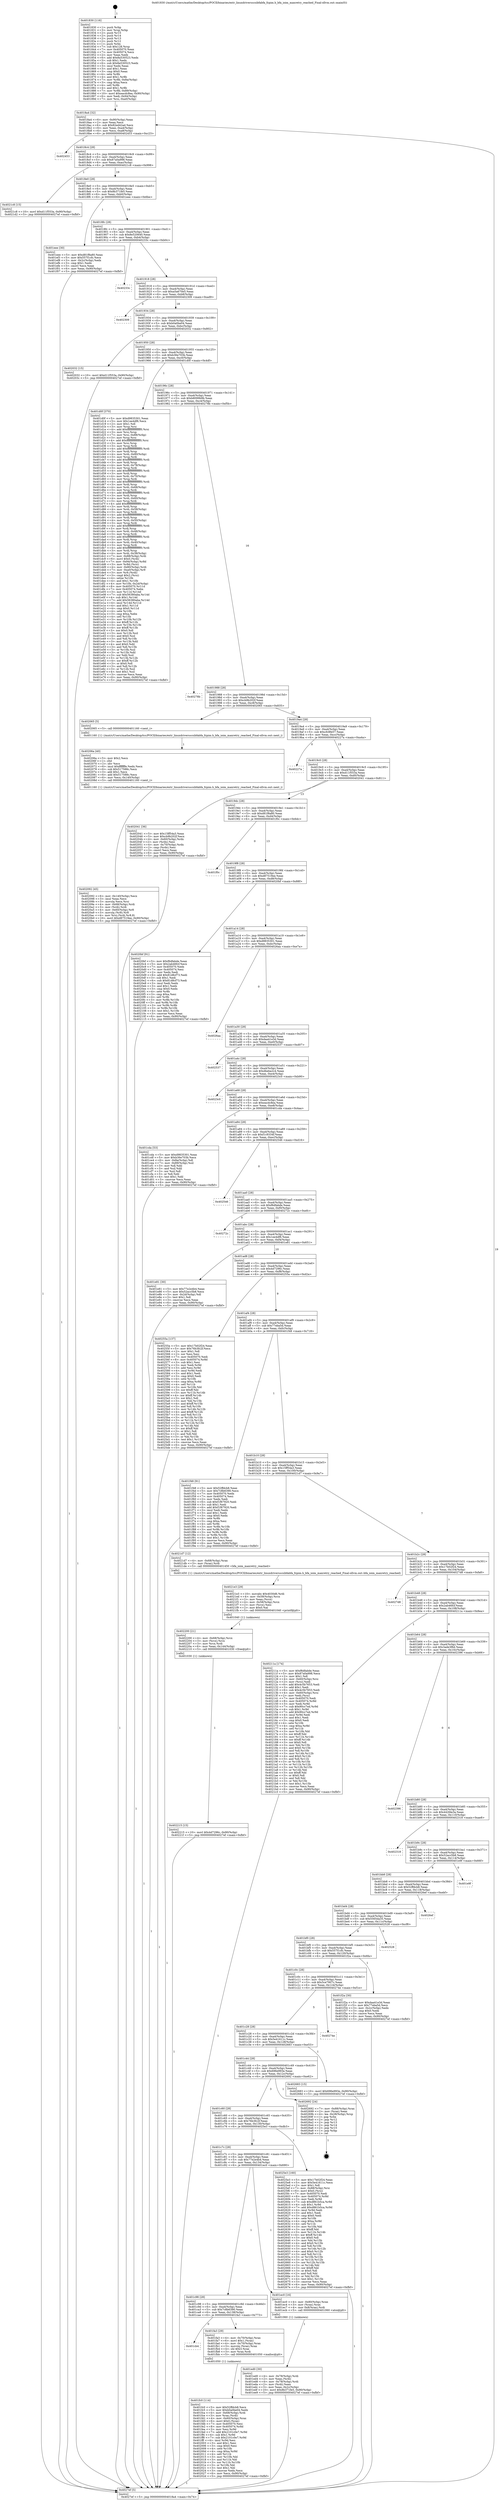 digraph "0x401830" {
  label = "0x401830 (/mnt/c/Users/mathe/Desktop/tcc/POCII/binaries/extr_linuxdriversscsibfabfa_fcpim.h_bfa_ioim_maxretry_reached_Final-ollvm.out::main(0))"
  labelloc = "t"
  node[shape=record]

  Entry [label="",width=0.3,height=0.3,shape=circle,fillcolor=black,style=filled]
  "0x4018a4" [label="{
     0x4018a4 [32]\l
     | [instrs]\l
     &nbsp;&nbsp;0x4018a4 \<+6\>: mov -0x90(%rbp),%eax\l
     &nbsp;&nbsp;0x4018aa \<+2\>: mov %eax,%ecx\l
     &nbsp;&nbsp;0x4018ac \<+6\>: sub $0x82ed42ad,%ecx\l
     &nbsp;&nbsp;0x4018b2 \<+6\>: mov %eax,-0xa4(%rbp)\l
     &nbsp;&nbsp;0x4018b8 \<+6\>: mov %ecx,-0xa8(%rbp)\l
     &nbsp;&nbsp;0x4018be \<+6\>: je 0000000000402453 \<main+0xc23\>\l
  }"]
  "0x402453" [label="{
     0x402453\l
  }", style=dashed]
  "0x4018c4" [label="{
     0x4018c4 [28]\l
     | [instrs]\l
     &nbsp;&nbsp;0x4018c4 \<+5\>: jmp 00000000004018c9 \<main+0x99\>\l
     &nbsp;&nbsp;0x4018c9 \<+6\>: mov -0xa4(%rbp),%eax\l
     &nbsp;&nbsp;0x4018cf \<+5\>: sub $0x87a0a998,%eax\l
     &nbsp;&nbsp;0x4018d4 \<+6\>: mov %eax,-0xac(%rbp)\l
     &nbsp;&nbsp;0x4018da \<+6\>: je 00000000004021c8 \<main+0x998\>\l
  }"]
  Exit [label="",width=0.3,height=0.3,shape=circle,fillcolor=black,style=filled,peripheries=2]
  "0x4021c8" [label="{
     0x4021c8 [15]\l
     | [instrs]\l
     &nbsp;&nbsp;0x4021c8 \<+10\>: movl $0xd11f553a,-0x90(%rbp)\l
     &nbsp;&nbsp;0x4021d2 \<+5\>: jmp 00000000004027ef \<main+0xfbf\>\l
  }"]
  "0x4018e0" [label="{
     0x4018e0 [28]\l
     | [instrs]\l
     &nbsp;&nbsp;0x4018e0 \<+5\>: jmp 00000000004018e5 \<main+0xb5\>\l
     &nbsp;&nbsp;0x4018e5 \<+6\>: mov -0xa4(%rbp),%eax\l
     &nbsp;&nbsp;0x4018eb \<+5\>: sub $0x8b371fe5,%eax\l
     &nbsp;&nbsp;0x4018f0 \<+6\>: mov %eax,-0xb0(%rbp)\l
     &nbsp;&nbsp;0x4018f6 \<+6\>: je 0000000000401eee \<main+0x6be\>\l
  }"]
  "0x402215" [label="{
     0x402215 [15]\l
     | [instrs]\l
     &nbsp;&nbsp;0x402215 \<+10\>: movl $0x4d7296c,-0x90(%rbp)\l
     &nbsp;&nbsp;0x40221f \<+5\>: jmp 00000000004027ef \<main+0xfbf\>\l
  }"]
  "0x401eee" [label="{
     0x401eee [30]\l
     | [instrs]\l
     &nbsp;&nbsp;0x401eee \<+5\>: mov $0xd81f8a80,%eax\l
     &nbsp;&nbsp;0x401ef3 \<+5\>: mov $0x557f1cfc,%ecx\l
     &nbsp;&nbsp;0x401ef8 \<+3\>: mov -0x2c(%rbp),%edx\l
     &nbsp;&nbsp;0x401efb \<+3\>: cmp $0x1,%edx\l
     &nbsp;&nbsp;0x401efe \<+3\>: cmovl %ecx,%eax\l
     &nbsp;&nbsp;0x401f01 \<+6\>: mov %eax,-0x90(%rbp)\l
     &nbsp;&nbsp;0x401f07 \<+5\>: jmp 00000000004027ef \<main+0xfbf\>\l
  }"]
  "0x4018fc" [label="{
     0x4018fc [28]\l
     | [instrs]\l
     &nbsp;&nbsp;0x4018fc \<+5\>: jmp 0000000000401901 \<main+0xd1\>\l
     &nbsp;&nbsp;0x401901 \<+6\>: mov -0xa4(%rbp),%eax\l
     &nbsp;&nbsp;0x401907 \<+5\>: sub $0x8e520640,%eax\l
     &nbsp;&nbsp;0x40190c \<+6\>: mov %eax,-0xb4(%rbp)\l
     &nbsp;&nbsp;0x401912 \<+6\>: je 000000000040233c \<main+0xb0c\>\l
  }"]
  "0x402200" [label="{
     0x402200 [21]\l
     | [instrs]\l
     &nbsp;&nbsp;0x402200 \<+4\>: mov -0x68(%rbp),%rcx\l
     &nbsp;&nbsp;0x402204 \<+3\>: mov (%rcx),%rcx\l
     &nbsp;&nbsp;0x402207 \<+3\>: mov %rcx,%rdi\l
     &nbsp;&nbsp;0x40220a \<+6\>: mov %eax,-0x144(%rbp)\l
     &nbsp;&nbsp;0x402210 \<+5\>: call 0000000000401030 \<free@plt\>\l
     | [calls]\l
     &nbsp;&nbsp;0x401030 \{1\} (unknown)\l
  }"]
  "0x40233c" [label="{
     0x40233c\l
  }", style=dashed]
  "0x401918" [label="{
     0x401918 [28]\l
     | [instrs]\l
     &nbsp;&nbsp;0x401918 \<+5\>: jmp 000000000040191d \<main+0xed\>\l
     &nbsp;&nbsp;0x40191d \<+6\>: mov -0xa4(%rbp),%eax\l
     &nbsp;&nbsp;0x401923 \<+5\>: sub $0xa5a670e5,%eax\l
     &nbsp;&nbsp;0x401928 \<+6\>: mov %eax,-0xb8(%rbp)\l
     &nbsp;&nbsp;0x40192e \<+6\>: je 0000000000402309 \<main+0xad9\>\l
  }"]
  "0x4021e3" [label="{
     0x4021e3 [29]\l
     | [instrs]\l
     &nbsp;&nbsp;0x4021e3 \<+10\>: movabs $0x4030d6,%rdi\l
     &nbsp;&nbsp;0x4021ed \<+4\>: mov -0x58(%rbp),%rcx\l
     &nbsp;&nbsp;0x4021f1 \<+2\>: mov %eax,(%rcx)\l
     &nbsp;&nbsp;0x4021f3 \<+4\>: mov -0x58(%rbp),%rcx\l
     &nbsp;&nbsp;0x4021f7 \<+2\>: mov (%rcx),%esi\l
     &nbsp;&nbsp;0x4021f9 \<+2\>: mov $0x0,%al\l
     &nbsp;&nbsp;0x4021fb \<+5\>: call 0000000000401040 \<printf@plt\>\l
     | [calls]\l
     &nbsp;&nbsp;0x401040 \{1\} (unknown)\l
  }"]
  "0x402309" [label="{
     0x402309\l
  }", style=dashed]
  "0x401934" [label="{
     0x401934 [28]\l
     | [instrs]\l
     &nbsp;&nbsp;0x401934 \<+5\>: jmp 0000000000401939 \<main+0x109\>\l
     &nbsp;&nbsp;0x401939 \<+6\>: mov -0xa4(%rbp),%eax\l
     &nbsp;&nbsp;0x40193f \<+5\>: sub $0xb0a0be04,%eax\l
     &nbsp;&nbsp;0x401944 \<+6\>: mov %eax,-0xbc(%rbp)\l
     &nbsp;&nbsp;0x40194a \<+6\>: je 0000000000402032 \<main+0x802\>\l
  }"]
  "0x402092" [label="{
     0x402092 [45]\l
     | [instrs]\l
     &nbsp;&nbsp;0x402092 \<+6\>: mov -0x140(%rbp),%ecx\l
     &nbsp;&nbsp;0x402098 \<+3\>: imul %eax,%ecx\l
     &nbsp;&nbsp;0x40209b \<+3\>: movslq %ecx,%rsi\l
     &nbsp;&nbsp;0x40209e \<+4\>: mov -0x68(%rbp),%rdi\l
     &nbsp;&nbsp;0x4020a2 \<+3\>: mov (%rdi),%rdi\l
     &nbsp;&nbsp;0x4020a5 \<+4\>: mov -0x60(%rbp),%r8\l
     &nbsp;&nbsp;0x4020a9 \<+3\>: movslq (%r8),%r8\l
     &nbsp;&nbsp;0x4020ac \<+4\>: mov %rsi,(%rdi,%r8,8)\l
     &nbsp;&nbsp;0x4020b0 \<+10\>: movl $0xd87519ee,-0x90(%rbp)\l
     &nbsp;&nbsp;0x4020ba \<+5\>: jmp 00000000004027ef \<main+0xfbf\>\l
  }"]
  "0x402032" [label="{
     0x402032 [15]\l
     | [instrs]\l
     &nbsp;&nbsp;0x402032 \<+10\>: movl $0xd11f553a,-0x90(%rbp)\l
     &nbsp;&nbsp;0x40203c \<+5\>: jmp 00000000004027ef \<main+0xfbf\>\l
  }"]
  "0x401950" [label="{
     0x401950 [28]\l
     | [instrs]\l
     &nbsp;&nbsp;0x401950 \<+5\>: jmp 0000000000401955 \<main+0x125\>\l
     &nbsp;&nbsp;0x401955 \<+6\>: mov -0xa4(%rbp),%eax\l
     &nbsp;&nbsp;0x40195b \<+5\>: sub $0xb36e703b,%eax\l
     &nbsp;&nbsp;0x401960 \<+6\>: mov %eax,-0xc0(%rbp)\l
     &nbsp;&nbsp;0x401966 \<+6\>: je 0000000000401d0f \<main+0x4df\>\l
  }"]
  "0x40206a" [label="{
     0x40206a [40]\l
     | [instrs]\l
     &nbsp;&nbsp;0x40206a \<+5\>: mov $0x2,%ecx\l
     &nbsp;&nbsp;0x40206f \<+1\>: cltd\l
     &nbsp;&nbsp;0x402070 \<+2\>: idiv %ecx\l
     &nbsp;&nbsp;0x402072 \<+6\>: imul $0xfffffffe,%edx,%ecx\l
     &nbsp;&nbsp;0x402078 \<+6\>: sub $0x517588c,%ecx\l
     &nbsp;&nbsp;0x40207e \<+3\>: add $0x1,%ecx\l
     &nbsp;&nbsp;0x402081 \<+6\>: add $0x517588c,%ecx\l
     &nbsp;&nbsp;0x402087 \<+6\>: mov %ecx,-0x140(%rbp)\l
     &nbsp;&nbsp;0x40208d \<+5\>: call 0000000000401160 \<next_i\>\l
     | [calls]\l
     &nbsp;&nbsp;0x401160 \{1\} (/mnt/c/Users/mathe/Desktop/tcc/POCII/binaries/extr_linuxdriversscsibfabfa_fcpim.h_bfa_ioim_maxretry_reached_Final-ollvm.out::next_i)\l
  }"]
  "0x401d0f" [label="{
     0x401d0f [370]\l
     | [instrs]\l
     &nbsp;&nbsp;0x401d0f \<+5\>: mov $0xd9835301,%eax\l
     &nbsp;&nbsp;0x401d14 \<+5\>: mov $0x1ee4df6,%ecx\l
     &nbsp;&nbsp;0x401d19 \<+2\>: mov $0x1,%dl\l
     &nbsp;&nbsp;0x401d1b \<+3\>: mov %rsp,%rsi\l
     &nbsp;&nbsp;0x401d1e \<+4\>: add $0xfffffffffffffff0,%rsi\l
     &nbsp;&nbsp;0x401d22 \<+3\>: mov %rsi,%rsp\l
     &nbsp;&nbsp;0x401d25 \<+7\>: mov %rsi,-0x88(%rbp)\l
     &nbsp;&nbsp;0x401d2c \<+3\>: mov %rsp,%rsi\l
     &nbsp;&nbsp;0x401d2f \<+4\>: add $0xfffffffffffffff0,%rsi\l
     &nbsp;&nbsp;0x401d33 \<+3\>: mov %rsi,%rsp\l
     &nbsp;&nbsp;0x401d36 \<+3\>: mov %rsp,%rdi\l
     &nbsp;&nbsp;0x401d39 \<+4\>: add $0xfffffffffffffff0,%rdi\l
     &nbsp;&nbsp;0x401d3d \<+3\>: mov %rdi,%rsp\l
     &nbsp;&nbsp;0x401d40 \<+4\>: mov %rdi,-0x80(%rbp)\l
     &nbsp;&nbsp;0x401d44 \<+3\>: mov %rsp,%rdi\l
     &nbsp;&nbsp;0x401d47 \<+4\>: add $0xfffffffffffffff0,%rdi\l
     &nbsp;&nbsp;0x401d4b \<+3\>: mov %rdi,%rsp\l
     &nbsp;&nbsp;0x401d4e \<+4\>: mov %rdi,-0x78(%rbp)\l
     &nbsp;&nbsp;0x401d52 \<+3\>: mov %rsp,%rdi\l
     &nbsp;&nbsp;0x401d55 \<+4\>: add $0xfffffffffffffff0,%rdi\l
     &nbsp;&nbsp;0x401d59 \<+3\>: mov %rdi,%rsp\l
     &nbsp;&nbsp;0x401d5c \<+4\>: mov %rdi,-0x70(%rbp)\l
     &nbsp;&nbsp;0x401d60 \<+3\>: mov %rsp,%rdi\l
     &nbsp;&nbsp;0x401d63 \<+4\>: add $0xfffffffffffffff0,%rdi\l
     &nbsp;&nbsp;0x401d67 \<+3\>: mov %rdi,%rsp\l
     &nbsp;&nbsp;0x401d6a \<+4\>: mov %rdi,-0x68(%rbp)\l
     &nbsp;&nbsp;0x401d6e \<+3\>: mov %rsp,%rdi\l
     &nbsp;&nbsp;0x401d71 \<+4\>: add $0xfffffffffffffff0,%rdi\l
     &nbsp;&nbsp;0x401d75 \<+3\>: mov %rdi,%rsp\l
     &nbsp;&nbsp;0x401d78 \<+4\>: mov %rdi,-0x60(%rbp)\l
     &nbsp;&nbsp;0x401d7c \<+3\>: mov %rsp,%rdi\l
     &nbsp;&nbsp;0x401d7f \<+4\>: add $0xfffffffffffffff0,%rdi\l
     &nbsp;&nbsp;0x401d83 \<+3\>: mov %rdi,%rsp\l
     &nbsp;&nbsp;0x401d86 \<+4\>: mov %rdi,-0x58(%rbp)\l
     &nbsp;&nbsp;0x401d8a \<+3\>: mov %rsp,%rdi\l
     &nbsp;&nbsp;0x401d8d \<+4\>: add $0xfffffffffffffff0,%rdi\l
     &nbsp;&nbsp;0x401d91 \<+3\>: mov %rdi,%rsp\l
     &nbsp;&nbsp;0x401d94 \<+4\>: mov %rdi,-0x50(%rbp)\l
     &nbsp;&nbsp;0x401d98 \<+3\>: mov %rsp,%rdi\l
     &nbsp;&nbsp;0x401d9b \<+4\>: add $0xfffffffffffffff0,%rdi\l
     &nbsp;&nbsp;0x401d9f \<+3\>: mov %rdi,%rsp\l
     &nbsp;&nbsp;0x401da2 \<+4\>: mov %rdi,-0x48(%rbp)\l
     &nbsp;&nbsp;0x401da6 \<+3\>: mov %rsp,%rdi\l
     &nbsp;&nbsp;0x401da9 \<+4\>: add $0xfffffffffffffff0,%rdi\l
     &nbsp;&nbsp;0x401dad \<+3\>: mov %rdi,%rsp\l
     &nbsp;&nbsp;0x401db0 \<+4\>: mov %rdi,-0x40(%rbp)\l
     &nbsp;&nbsp;0x401db4 \<+3\>: mov %rsp,%rdi\l
     &nbsp;&nbsp;0x401db7 \<+4\>: add $0xfffffffffffffff0,%rdi\l
     &nbsp;&nbsp;0x401dbb \<+3\>: mov %rdi,%rsp\l
     &nbsp;&nbsp;0x401dbe \<+4\>: mov %rdi,-0x38(%rbp)\l
     &nbsp;&nbsp;0x401dc2 \<+7\>: mov -0x88(%rbp),%rdi\l
     &nbsp;&nbsp;0x401dc9 \<+6\>: movl $0x0,(%rdi)\l
     &nbsp;&nbsp;0x401dcf \<+7\>: mov -0x94(%rbp),%r8d\l
     &nbsp;&nbsp;0x401dd6 \<+3\>: mov %r8d,(%rsi)\l
     &nbsp;&nbsp;0x401dd9 \<+4\>: mov -0x80(%rbp),%rdi\l
     &nbsp;&nbsp;0x401ddd \<+7\>: mov -0xa0(%rbp),%r9\l
     &nbsp;&nbsp;0x401de4 \<+3\>: mov %r9,(%rdi)\l
     &nbsp;&nbsp;0x401de7 \<+3\>: cmpl $0x2,(%rsi)\l
     &nbsp;&nbsp;0x401dea \<+4\>: setne %r10b\l
     &nbsp;&nbsp;0x401dee \<+4\>: and $0x1,%r10b\l
     &nbsp;&nbsp;0x401df2 \<+4\>: mov %r10b,-0x2d(%rbp)\l
     &nbsp;&nbsp;0x401df6 \<+8\>: mov 0x405070,%r11d\l
     &nbsp;&nbsp;0x401dfe \<+7\>: mov 0x405074,%ebx\l
     &nbsp;&nbsp;0x401e05 \<+3\>: mov %r11d,%r14d\l
     &nbsp;&nbsp;0x401e08 \<+7\>: sub $0x56380aba,%r14d\l
     &nbsp;&nbsp;0x401e0f \<+4\>: sub $0x1,%r14d\l
     &nbsp;&nbsp;0x401e13 \<+7\>: add $0x56380aba,%r14d\l
     &nbsp;&nbsp;0x401e1a \<+4\>: imul %r14d,%r11d\l
     &nbsp;&nbsp;0x401e1e \<+4\>: and $0x1,%r11d\l
     &nbsp;&nbsp;0x401e22 \<+4\>: cmp $0x0,%r11d\l
     &nbsp;&nbsp;0x401e26 \<+4\>: sete %r10b\l
     &nbsp;&nbsp;0x401e2a \<+3\>: cmp $0xa,%ebx\l
     &nbsp;&nbsp;0x401e2d \<+4\>: setl %r15b\l
     &nbsp;&nbsp;0x401e31 \<+3\>: mov %r10b,%r12b\l
     &nbsp;&nbsp;0x401e34 \<+4\>: xor $0xff,%r12b\l
     &nbsp;&nbsp;0x401e38 \<+3\>: mov %r15b,%r13b\l
     &nbsp;&nbsp;0x401e3b \<+4\>: xor $0xff,%r13b\l
     &nbsp;&nbsp;0x401e3f \<+3\>: xor $0x0,%dl\l
     &nbsp;&nbsp;0x401e42 \<+3\>: mov %r12b,%sil\l
     &nbsp;&nbsp;0x401e45 \<+4\>: and $0x0,%sil\l
     &nbsp;&nbsp;0x401e49 \<+3\>: and %dl,%r10b\l
     &nbsp;&nbsp;0x401e4c \<+3\>: mov %r13b,%dil\l
     &nbsp;&nbsp;0x401e4f \<+4\>: and $0x0,%dil\l
     &nbsp;&nbsp;0x401e53 \<+3\>: and %dl,%r15b\l
     &nbsp;&nbsp;0x401e56 \<+3\>: or %r10b,%sil\l
     &nbsp;&nbsp;0x401e59 \<+3\>: or %r15b,%dil\l
     &nbsp;&nbsp;0x401e5c \<+3\>: xor %dil,%sil\l
     &nbsp;&nbsp;0x401e5f \<+3\>: or %r13b,%r12b\l
     &nbsp;&nbsp;0x401e62 \<+4\>: xor $0xff,%r12b\l
     &nbsp;&nbsp;0x401e66 \<+3\>: or $0x0,%dl\l
     &nbsp;&nbsp;0x401e69 \<+3\>: and %dl,%r12b\l
     &nbsp;&nbsp;0x401e6c \<+3\>: or %r12b,%sil\l
     &nbsp;&nbsp;0x401e6f \<+4\>: test $0x1,%sil\l
     &nbsp;&nbsp;0x401e73 \<+3\>: cmovne %ecx,%eax\l
     &nbsp;&nbsp;0x401e76 \<+6\>: mov %eax,-0x90(%rbp)\l
     &nbsp;&nbsp;0x401e7c \<+5\>: jmp 00000000004027ef \<main+0xfbf\>\l
  }"]
  "0x40196c" [label="{
     0x40196c [28]\l
     | [instrs]\l
     &nbsp;&nbsp;0x40196c \<+5\>: jmp 0000000000401971 \<main+0x141\>\l
     &nbsp;&nbsp;0x401971 \<+6\>: mov -0xa4(%rbp),%eax\l
     &nbsp;&nbsp;0x401977 \<+5\>: sub $0xb8099b9b,%eax\l
     &nbsp;&nbsp;0x40197c \<+6\>: mov %eax,-0xc4(%rbp)\l
     &nbsp;&nbsp;0x401982 \<+6\>: je 000000000040278b \<main+0xf5b\>\l
  }"]
  "0x401fc0" [label="{
     0x401fc0 [114]\l
     | [instrs]\l
     &nbsp;&nbsp;0x401fc0 \<+5\>: mov $0x52ffdcb8,%ecx\l
     &nbsp;&nbsp;0x401fc5 \<+5\>: mov $0xb0a0be04,%edx\l
     &nbsp;&nbsp;0x401fca \<+4\>: mov -0x68(%rbp),%rdi\l
     &nbsp;&nbsp;0x401fce \<+3\>: mov %rax,(%rdi)\l
     &nbsp;&nbsp;0x401fd1 \<+4\>: mov -0x60(%rbp),%rax\l
     &nbsp;&nbsp;0x401fd5 \<+6\>: movl $0x0,(%rax)\l
     &nbsp;&nbsp;0x401fdb \<+7\>: mov 0x405070,%esi\l
     &nbsp;&nbsp;0x401fe2 \<+8\>: mov 0x405074,%r8d\l
     &nbsp;&nbsp;0x401fea \<+3\>: mov %esi,%r9d\l
     &nbsp;&nbsp;0x401fed \<+7\>: add $0x2101c0e7,%r9d\l
     &nbsp;&nbsp;0x401ff4 \<+4\>: sub $0x1,%r9d\l
     &nbsp;&nbsp;0x401ff8 \<+7\>: sub $0x2101c0e7,%r9d\l
     &nbsp;&nbsp;0x401fff \<+4\>: imul %r9d,%esi\l
     &nbsp;&nbsp;0x402003 \<+3\>: and $0x1,%esi\l
     &nbsp;&nbsp;0x402006 \<+3\>: cmp $0x0,%esi\l
     &nbsp;&nbsp;0x402009 \<+4\>: sete %r10b\l
     &nbsp;&nbsp;0x40200d \<+4\>: cmp $0xa,%r8d\l
     &nbsp;&nbsp;0x402011 \<+4\>: setl %r11b\l
     &nbsp;&nbsp;0x402015 \<+3\>: mov %r10b,%bl\l
     &nbsp;&nbsp;0x402018 \<+3\>: and %r11b,%bl\l
     &nbsp;&nbsp;0x40201b \<+3\>: xor %r11b,%r10b\l
     &nbsp;&nbsp;0x40201e \<+3\>: or %r10b,%bl\l
     &nbsp;&nbsp;0x402021 \<+3\>: test $0x1,%bl\l
     &nbsp;&nbsp;0x402024 \<+3\>: cmovne %edx,%ecx\l
     &nbsp;&nbsp;0x402027 \<+6\>: mov %ecx,-0x90(%rbp)\l
     &nbsp;&nbsp;0x40202d \<+5\>: jmp 00000000004027ef \<main+0xfbf\>\l
  }"]
  "0x40278b" [label="{
     0x40278b\l
  }", style=dashed]
  "0x401988" [label="{
     0x401988 [28]\l
     | [instrs]\l
     &nbsp;&nbsp;0x401988 \<+5\>: jmp 000000000040198d \<main+0x15d\>\l
     &nbsp;&nbsp;0x40198d \<+6\>: mov -0xa4(%rbp),%eax\l
     &nbsp;&nbsp;0x401993 \<+5\>: sub $0xcb9b202f,%eax\l
     &nbsp;&nbsp;0x401998 \<+6\>: mov %eax,-0xc8(%rbp)\l
     &nbsp;&nbsp;0x40199e \<+6\>: je 0000000000402065 \<main+0x835\>\l
  }"]
  "0x401cb4" [label="{
     0x401cb4\l
  }", style=dashed]
  "0x402065" [label="{
     0x402065 [5]\l
     | [instrs]\l
     &nbsp;&nbsp;0x402065 \<+5\>: call 0000000000401160 \<next_i\>\l
     | [calls]\l
     &nbsp;&nbsp;0x401160 \{1\} (/mnt/c/Users/mathe/Desktop/tcc/POCII/binaries/extr_linuxdriversscsibfabfa_fcpim.h_bfa_ioim_maxretry_reached_Final-ollvm.out::next_i)\l
  }"]
  "0x4019a4" [label="{
     0x4019a4 [28]\l
     | [instrs]\l
     &nbsp;&nbsp;0x4019a4 \<+5\>: jmp 00000000004019a9 \<main+0x179\>\l
     &nbsp;&nbsp;0x4019a9 \<+6\>: mov -0xa4(%rbp),%eax\l
     &nbsp;&nbsp;0x4019af \<+5\>: sub $0xcfc8fe57,%eax\l
     &nbsp;&nbsp;0x4019b4 \<+6\>: mov %eax,-0xcc(%rbp)\l
     &nbsp;&nbsp;0x4019ba \<+6\>: je 000000000040227a \<main+0xa4a\>\l
  }"]
  "0x401fa3" [label="{
     0x401fa3 [29]\l
     | [instrs]\l
     &nbsp;&nbsp;0x401fa3 \<+4\>: mov -0x70(%rbp),%rax\l
     &nbsp;&nbsp;0x401fa7 \<+6\>: movl $0x1,(%rax)\l
     &nbsp;&nbsp;0x401fad \<+4\>: mov -0x70(%rbp),%rax\l
     &nbsp;&nbsp;0x401fb1 \<+3\>: movslq (%rax),%rax\l
     &nbsp;&nbsp;0x401fb4 \<+4\>: shl $0x3,%rax\l
     &nbsp;&nbsp;0x401fb8 \<+3\>: mov %rax,%rdi\l
     &nbsp;&nbsp;0x401fbb \<+5\>: call 0000000000401050 \<malloc@plt\>\l
     | [calls]\l
     &nbsp;&nbsp;0x401050 \{1\} (unknown)\l
  }"]
  "0x40227a" [label="{
     0x40227a\l
  }", style=dashed]
  "0x4019c0" [label="{
     0x4019c0 [28]\l
     | [instrs]\l
     &nbsp;&nbsp;0x4019c0 \<+5\>: jmp 00000000004019c5 \<main+0x195\>\l
     &nbsp;&nbsp;0x4019c5 \<+6\>: mov -0xa4(%rbp),%eax\l
     &nbsp;&nbsp;0x4019cb \<+5\>: sub $0xd11f553a,%eax\l
     &nbsp;&nbsp;0x4019d0 \<+6\>: mov %eax,-0xd0(%rbp)\l
     &nbsp;&nbsp;0x4019d6 \<+6\>: je 0000000000402041 \<main+0x811\>\l
  }"]
  "0x401ed0" [label="{
     0x401ed0 [30]\l
     | [instrs]\l
     &nbsp;&nbsp;0x401ed0 \<+4\>: mov -0x78(%rbp),%rdi\l
     &nbsp;&nbsp;0x401ed4 \<+2\>: mov %eax,(%rdi)\l
     &nbsp;&nbsp;0x401ed6 \<+4\>: mov -0x78(%rbp),%rdi\l
     &nbsp;&nbsp;0x401eda \<+2\>: mov (%rdi),%eax\l
     &nbsp;&nbsp;0x401edc \<+3\>: mov %eax,-0x2c(%rbp)\l
     &nbsp;&nbsp;0x401edf \<+10\>: movl $0x8b371fe5,-0x90(%rbp)\l
     &nbsp;&nbsp;0x401ee9 \<+5\>: jmp 00000000004027ef \<main+0xfbf\>\l
  }"]
  "0x402041" [label="{
     0x402041 [36]\l
     | [instrs]\l
     &nbsp;&nbsp;0x402041 \<+5\>: mov $0x15ff54a3,%eax\l
     &nbsp;&nbsp;0x402046 \<+5\>: mov $0xcb9b202f,%ecx\l
     &nbsp;&nbsp;0x40204b \<+4\>: mov -0x60(%rbp),%rdx\l
     &nbsp;&nbsp;0x40204f \<+2\>: mov (%rdx),%esi\l
     &nbsp;&nbsp;0x402051 \<+4\>: mov -0x70(%rbp),%rdx\l
     &nbsp;&nbsp;0x402055 \<+2\>: cmp (%rdx),%esi\l
     &nbsp;&nbsp;0x402057 \<+3\>: cmovl %ecx,%eax\l
     &nbsp;&nbsp;0x40205a \<+6\>: mov %eax,-0x90(%rbp)\l
     &nbsp;&nbsp;0x402060 \<+5\>: jmp 00000000004027ef \<main+0xfbf\>\l
  }"]
  "0x4019dc" [label="{
     0x4019dc [28]\l
     | [instrs]\l
     &nbsp;&nbsp;0x4019dc \<+5\>: jmp 00000000004019e1 \<main+0x1b1\>\l
     &nbsp;&nbsp;0x4019e1 \<+6\>: mov -0xa4(%rbp),%eax\l
     &nbsp;&nbsp;0x4019e7 \<+5\>: sub $0xd81f8a80,%eax\l
     &nbsp;&nbsp;0x4019ec \<+6\>: mov %eax,-0xd4(%rbp)\l
     &nbsp;&nbsp;0x4019f2 \<+6\>: je 0000000000401f0c \<main+0x6dc\>\l
  }"]
  "0x401c98" [label="{
     0x401c98 [28]\l
     | [instrs]\l
     &nbsp;&nbsp;0x401c98 \<+5\>: jmp 0000000000401c9d \<main+0x46d\>\l
     &nbsp;&nbsp;0x401c9d \<+6\>: mov -0xa4(%rbp),%eax\l
     &nbsp;&nbsp;0x401ca3 \<+5\>: sub $0x7c8b6390,%eax\l
     &nbsp;&nbsp;0x401ca8 \<+6\>: mov %eax,-0x138(%rbp)\l
     &nbsp;&nbsp;0x401cae \<+6\>: je 0000000000401fa3 \<main+0x773\>\l
  }"]
  "0x401f0c" [label="{
     0x401f0c\l
  }", style=dashed]
  "0x4019f8" [label="{
     0x4019f8 [28]\l
     | [instrs]\l
     &nbsp;&nbsp;0x4019f8 \<+5\>: jmp 00000000004019fd \<main+0x1cd\>\l
     &nbsp;&nbsp;0x4019fd \<+6\>: mov -0xa4(%rbp),%eax\l
     &nbsp;&nbsp;0x401a03 \<+5\>: sub $0xd87519ee,%eax\l
     &nbsp;&nbsp;0x401a08 \<+6\>: mov %eax,-0xd8(%rbp)\l
     &nbsp;&nbsp;0x401a0e \<+6\>: je 00000000004020bf \<main+0x88f\>\l
  }"]
  "0x401ec0" [label="{
     0x401ec0 [16]\l
     | [instrs]\l
     &nbsp;&nbsp;0x401ec0 \<+4\>: mov -0x80(%rbp),%rax\l
     &nbsp;&nbsp;0x401ec4 \<+3\>: mov (%rax),%rax\l
     &nbsp;&nbsp;0x401ec7 \<+4\>: mov 0x8(%rax),%rdi\l
     &nbsp;&nbsp;0x401ecb \<+5\>: call 0000000000401060 \<atoi@plt\>\l
     | [calls]\l
     &nbsp;&nbsp;0x401060 \{1\} (unknown)\l
  }"]
  "0x4020bf" [label="{
     0x4020bf [91]\l
     | [instrs]\l
     &nbsp;&nbsp;0x4020bf \<+5\>: mov $0xf6dfabde,%eax\l
     &nbsp;&nbsp;0x4020c4 \<+5\>: mov $0x2ab46fcf,%ecx\l
     &nbsp;&nbsp;0x4020c9 \<+7\>: mov 0x405070,%edx\l
     &nbsp;&nbsp;0x4020d0 \<+7\>: mov 0x405074,%esi\l
     &nbsp;&nbsp;0x4020d7 \<+2\>: mov %edx,%edi\l
     &nbsp;&nbsp;0x4020d9 \<+6\>: add $0x81d8cf73,%edi\l
     &nbsp;&nbsp;0x4020df \<+3\>: sub $0x1,%edi\l
     &nbsp;&nbsp;0x4020e2 \<+6\>: sub $0x81d8cf73,%edi\l
     &nbsp;&nbsp;0x4020e8 \<+3\>: imul %edi,%edx\l
     &nbsp;&nbsp;0x4020eb \<+3\>: and $0x1,%edx\l
     &nbsp;&nbsp;0x4020ee \<+3\>: cmp $0x0,%edx\l
     &nbsp;&nbsp;0x4020f1 \<+4\>: sete %r8b\l
     &nbsp;&nbsp;0x4020f5 \<+3\>: cmp $0xa,%esi\l
     &nbsp;&nbsp;0x4020f8 \<+4\>: setl %r9b\l
     &nbsp;&nbsp;0x4020fc \<+3\>: mov %r8b,%r10b\l
     &nbsp;&nbsp;0x4020ff \<+3\>: and %r9b,%r10b\l
     &nbsp;&nbsp;0x402102 \<+3\>: xor %r9b,%r8b\l
     &nbsp;&nbsp;0x402105 \<+3\>: or %r8b,%r10b\l
     &nbsp;&nbsp;0x402108 \<+4\>: test $0x1,%r10b\l
     &nbsp;&nbsp;0x40210c \<+3\>: cmovne %ecx,%eax\l
     &nbsp;&nbsp;0x40210f \<+6\>: mov %eax,-0x90(%rbp)\l
     &nbsp;&nbsp;0x402115 \<+5\>: jmp 00000000004027ef \<main+0xfbf\>\l
  }"]
  "0x401a14" [label="{
     0x401a14 [28]\l
     | [instrs]\l
     &nbsp;&nbsp;0x401a14 \<+5\>: jmp 0000000000401a19 \<main+0x1e9\>\l
     &nbsp;&nbsp;0x401a19 \<+6\>: mov -0xa4(%rbp),%eax\l
     &nbsp;&nbsp;0x401a1f \<+5\>: sub $0xd9835301,%eax\l
     &nbsp;&nbsp;0x401a24 \<+6\>: mov %eax,-0xdc(%rbp)\l
     &nbsp;&nbsp;0x401a2a \<+6\>: je 00000000004026aa \<main+0xe7a\>\l
  }"]
  "0x401c7c" [label="{
     0x401c7c [28]\l
     | [instrs]\l
     &nbsp;&nbsp;0x401c7c \<+5\>: jmp 0000000000401c81 \<main+0x451\>\l
     &nbsp;&nbsp;0x401c81 \<+6\>: mov -0xa4(%rbp),%eax\l
     &nbsp;&nbsp;0x401c87 \<+5\>: sub $0x77e2e4b4,%eax\l
     &nbsp;&nbsp;0x401c8c \<+6\>: mov %eax,-0x134(%rbp)\l
     &nbsp;&nbsp;0x401c92 \<+6\>: je 0000000000401ec0 \<main+0x690\>\l
  }"]
  "0x4026aa" [label="{
     0x4026aa\l
  }", style=dashed]
  "0x401a30" [label="{
     0x401a30 [28]\l
     | [instrs]\l
     &nbsp;&nbsp;0x401a30 \<+5\>: jmp 0000000000401a35 \<main+0x205\>\l
     &nbsp;&nbsp;0x401a35 \<+6\>: mov -0xa4(%rbp),%eax\l
     &nbsp;&nbsp;0x401a3b \<+5\>: sub $0xdaa41e3d,%eax\l
     &nbsp;&nbsp;0x401a40 \<+6\>: mov %eax,-0xe0(%rbp)\l
     &nbsp;&nbsp;0x401a46 \<+6\>: je 0000000000402537 \<main+0xd07\>\l
  }"]
  "0x4025e3" [label="{
     0x4025e3 [160]\l
     | [instrs]\l
     &nbsp;&nbsp;0x4025e3 \<+5\>: mov $0x17b02f24,%eax\l
     &nbsp;&nbsp;0x4025e8 \<+5\>: mov $0x5e41611c,%ecx\l
     &nbsp;&nbsp;0x4025ed \<+2\>: mov $0x1,%dl\l
     &nbsp;&nbsp;0x4025ef \<+7\>: mov -0x88(%rbp),%rsi\l
     &nbsp;&nbsp;0x4025f6 \<+6\>: movl $0x0,(%rsi)\l
     &nbsp;&nbsp;0x4025fc \<+7\>: mov 0x405070,%edi\l
     &nbsp;&nbsp;0x402603 \<+8\>: mov 0x405074,%r8d\l
     &nbsp;&nbsp;0x40260b \<+3\>: mov %edi,%r9d\l
     &nbsp;&nbsp;0x40260e \<+7\>: sub $0xd861b5ca,%r9d\l
     &nbsp;&nbsp;0x402615 \<+4\>: sub $0x1,%r9d\l
     &nbsp;&nbsp;0x402619 \<+7\>: add $0xd861b5ca,%r9d\l
     &nbsp;&nbsp;0x402620 \<+4\>: imul %r9d,%edi\l
     &nbsp;&nbsp;0x402624 \<+3\>: and $0x1,%edi\l
     &nbsp;&nbsp;0x402627 \<+3\>: cmp $0x0,%edi\l
     &nbsp;&nbsp;0x40262a \<+4\>: sete %r10b\l
     &nbsp;&nbsp;0x40262e \<+4\>: cmp $0xa,%r8d\l
     &nbsp;&nbsp;0x402632 \<+4\>: setl %r11b\l
     &nbsp;&nbsp;0x402636 \<+3\>: mov %r10b,%bl\l
     &nbsp;&nbsp;0x402639 \<+3\>: xor $0xff,%bl\l
     &nbsp;&nbsp;0x40263c \<+3\>: mov %r11b,%r14b\l
     &nbsp;&nbsp;0x40263f \<+4\>: xor $0xff,%r14b\l
     &nbsp;&nbsp;0x402643 \<+3\>: xor $0x0,%dl\l
     &nbsp;&nbsp;0x402646 \<+3\>: mov %bl,%r15b\l
     &nbsp;&nbsp;0x402649 \<+4\>: and $0x0,%r15b\l
     &nbsp;&nbsp;0x40264d \<+3\>: and %dl,%r10b\l
     &nbsp;&nbsp;0x402650 \<+3\>: mov %r14b,%r12b\l
     &nbsp;&nbsp;0x402653 \<+4\>: and $0x0,%r12b\l
     &nbsp;&nbsp;0x402657 \<+3\>: and %dl,%r11b\l
     &nbsp;&nbsp;0x40265a \<+3\>: or %r10b,%r15b\l
     &nbsp;&nbsp;0x40265d \<+3\>: or %r11b,%r12b\l
     &nbsp;&nbsp;0x402660 \<+3\>: xor %r12b,%r15b\l
     &nbsp;&nbsp;0x402663 \<+3\>: or %r14b,%bl\l
     &nbsp;&nbsp;0x402666 \<+3\>: xor $0xff,%bl\l
     &nbsp;&nbsp;0x402669 \<+3\>: or $0x0,%dl\l
     &nbsp;&nbsp;0x40266c \<+2\>: and %dl,%bl\l
     &nbsp;&nbsp;0x40266e \<+3\>: or %bl,%r15b\l
     &nbsp;&nbsp;0x402671 \<+4\>: test $0x1,%r15b\l
     &nbsp;&nbsp;0x402675 \<+3\>: cmovne %ecx,%eax\l
     &nbsp;&nbsp;0x402678 \<+6\>: mov %eax,-0x90(%rbp)\l
     &nbsp;&nbsp;0x40267e \<+5\>: jmp 00000000004027ef \<main+0xfbf\>\l
  }"]
  "0x402537" [label="{
     0x402537\l
  }", style=dashed]
  "0x401a4c" [label="{
     0x401a4c [28]\l
     | [instrs]\l
     &nbsp;&nbsp;0x401a4c \<+5\>: jmp 0000000000401a51 \<main+0x221\>\l
     &nbsp;&nbsp;0x401a51 \<+6\>: mov -0xa4(%rbp),%eax\l
     &nbsp;&nbsp;0x401a57 \<+5\>: sub $0xdbeba2c4,%eax\l
     &nbsp;&nbsp;0x401a5c \<+6\>: mov %eax,-0xe4(%rbp)\l
     &nbsp;&nbsp;0x401a62 \<+6\>: je 00000000004023c0 \<main+0xb90\>\l
  }"]
  "0x401c60" [label="{
     0x401c60 [28]\l
     | [instrs]\l
     &nbsp;&nbsp;0x401c60 \<+5\>: jmp 0000000000401c65 \<main+0x435\>\l
     &nbsp;&nbsp;0x401c65 \<+6\>: mov -0xa4(%rbp),%eax\l
     &nbsp;&nbsp;0x401c6b \<+5\>: sub $0x76b3fc2f,%eax\l
     &nbsp;&nbsp;0x401c70 \<+6\>: mov %eax,-0x130(%rbp)\l
     &nbsp;&nbsp;0x401c76 \<+6\>: je 00000000004025e3 \<main+0xdb3\>\l
  }"]
  "0x4023c0" [label="{
     0x4023c0\l
  }", style=dashed]
  "0x401a68" [label="{
     0x401a68 [28]\l
     | [instrs]\l
     &nbsp;&nbsp;0x401a68 \<+5\>: jmp 0000000000401a6d \<main+0x23d\>\l
     &nbsp;&nbsp;0x401a6d \<+6\>: mov -0xa4(%rbp),%eax\l
     &nbsp;&nbsp;0x401a73 \<+5\>: sub $0xeacdc8ea,%eax\l
     &nbsp;&nbsp;0x401a78 \<+6\>: mov %eax,-0xe8(%rbp)\l
     &nbsp;&nbsp;0x401a7e \<+6\>: je 0000000000401cda \<main+0x4aa\>\l
  }"]
  "0x402692" [label="{
     0x402692 [24]\l
     | [instrs]\l
     &nbsp;&nbsp;0x402692 \<+7\>: mov -0x88(%rbp),%rax\l
     &nbsp;&nbsp;0x402699 \<+2\>: mov (%rax),%eax\l
     &nbsp;&nbsp;0x40269b \<+4\>: lea -0x28(%rbp),%rsp\l
     &nbsp;&nbsp;0x40269f \<+1\>: pop %rbx\l
     &nbsp;&nbsp;0x4026a0 \<+2\>: pop %r12\l
     &nbsp;&nbsp;0x4026a2 \<+2\>: pop %r13\l
     &nbsp;&nbsp;0x4026a4 \<+2\>: pop %r14\l
     &nbsp;&nbsp;0x4026a6 \<+2\>: pop %r15\l
     &nbsp;&nbsp;0x4026a8 \<+1\>: pop %rbp\l
     &nbsp;&nbsp;0x4026a9 \<+1\>: ret\l
  }"]
  "0x401cda" [label="{
     0x401cda [53]\l
     | [instrs]\l
     &nbsp;&nbsp;0x401cda \<+5\>: mov $0xd9835301,%eax\l
     &nbsp;&nbsp;0x401cdf \<+5\>: mov $0xb36e703b,%ecx\l
     &nbsp;&nbsp;0x401ce4 \<+6\>: mov -0x8a(%rbp),%dl\l
     &nbsp;&nbsp;0x401cea \<+7\>: mov -0x89(%rbp),%sil\l
     &nbsp;&nbsp;0x401cf1 \<+3\>: mov %dl,%dil\l
     &nbsp;&nbsp;0x401cf4 \<+3\>: and %sil,%dil\l
     &nbsp;&nbsp;0x401cf7 \<+3\>: xor %sil,%dl\l
     &nbsp;&nbsp;0x401cfa \<+3\>: or %dl,%dil\l
     &nbsp;&nbsp;0x401cfd \<+4\>: test $0x1,%dil\l
     &nbsp;&nbsp;0x401d01 \<+3\>: cmovne %ecx,%eax\l
     &nbsp;&nbsp;0x401d04 \<+6\>: mov %eax,-0x90(%rbp)\l
     &nbsp;&nbsp;0x401d0a \<+5\>: jmp 00000000004027ef \<main+0xfbf\>\l
  }"]
  "0x401a84" [label="{
     0x401a84 [28]\l
     | [instrs]\l
     &nbsp;&nbsp;0x401a84 \<+5\>: jmp 0000000000401a89 \<main+0x259\>\l
     &nbsp;&nbsp;0x401a89 \<+6\>: mov -0xa4(%rbp),%eax\l
     &nbsp;&nbsp;0x401a8f \<+5\>: sub $0xf1c9334f,%eax\l
     &nbsp;&nbsp;0x401a94 \<+6\>: mov %eax,-0xec(%rbp)\l
     &nbsp;&nbsp;0x401a9a \<+6\>: je 0000000000402546 \<main+0xd16\>\l
  }"]
  "0x4027ef" [label="{
     0x4027ef [5]\l
     | [instrs]\l
     &nbsp;&nbsp;0x4027ef \<+5\>: jmp 00000000004018a4 \<main+0x74\>\l
  }"]
  "0x401830" [label="{
     0x401830 [116]\l
     | [instrs]\l
     &nbsp;&nbsp;0x401830 \<+1\>: push %rbp\l
     &nbsp;&nbsp;0x401831 \<+3\>: mov %rsp,%rbp\l
     &nbsp;&nbsp;0x401834 \<+2\>: push %r15\l
     &nbsp;&nbsp;0x401836 \<+2\>: push %r14\l
     &nbsp;&nbsp;0x401838 \<+2\>: push %r13\l
     &nbsp;&nbsp;0x40183a \<+2\>: push %r12\l
     &nbsp;&nbsp;0x40183c \<+1\>: push %rbx\l
     &nbsp;&nbsp;0x40183d \<+7\>: sub $0x128,%rsp\l
     &nbsp;&nbsp;0x401844 \<+7\>: mov 0x405070,%eax\l
     &nbsp;&nbsp;0x40184b \<+7\>: mov 0x405074,%ecx\l
     &nbsp;&nbsp;0x401852 \<+2\>: mov %eax,%edx\l
     &nbsp;&nbsp;0x401854 \<+6\>: add $0x8a530523,%edx\l
     &nbsp;&nbsp;0x40185a \<+3\>: sub $0x1,%edx\l
     &nbsp;&nbsp;0x40185d \<+6\>: sub $0x8a530523,%edx\l
     &nbsp;&nbsp;0x401863 \<+3\>: imul %edx,%eax\l
     &nbsp;&nbsp;0x401866 \<+3\>: and $0x1,%eax\l
     &nbsp;&nbsp;0x401869 \<+3\>: cmp $0x0,%eax\l
     &nbsp;&nbsp;0x40186c \<+4\>: sete %r8b\l
     &nbsp;&nbsp;0x401870 \<+4\>: and $0x1,%r8b\l
     &nbsp;&nbsp;0x401874 \<+7\>: mov %r8b,-0x8a(%rbp)\l
     &nbsp;&nbsp;0x40187b \<+3\>: cmp $0xa,%ecx\l
     &nbsp;&nbsp;0x40187e \<+4\>: setl %r8b\l
     &nbsp;&nbsp;0x401882 \<+4\>: and $0x1,%r8b\l
     &nbsp;&nbsp;0x401886 \<+7\>: mov %r8b,-0x89(%rbp)\l
     &nbsp;&nbsp;0x40188d \<+10\>: movl $0xeacdc8ea,-0x90(%rbp)\l
     &nbsp;&nbsp;0x401897 \<+6\>: mov %edi,-0x94(%rbp)\l
     &nbsp;&nbsp;0x40189d \<+7\>: mov %rsi,-0xa0(%rbp)\l
  }"]
  "0x401c44" [label="{
     0x401c44 [28]\l
     | [instrs]\l
     &nbsp;&nbsp;0x401c44 \<+5\>: jmp 0000000000401c49 \<main+0x419\>\l
     &nbsp;&nbsp;0x401c49 \<+6\>: mov -0xa4(%rbp),%eax\l
     &nbsp;&nbsp;0x401c4f \<+5\>: sub $0x696e993e,%eax\l
     &nbsp;&nbsp;0x401c54 \<+6\>: mov %eax,-0x12c(%rbp)\l
     &nbsp;&nbsp;0x401c5a \<+6\>: je 0000000000402692 \<main+0xe62\>\l
  }"]
  "0x402683" [label="{
     0x402683 [15]\l
     | [instrs]\l
     &nbsp;&nbsp;0x402683 \<+10\>: movl $0x696e993e,-0x90(%rbp)\l
     &nbsp;&nbsp;0x40268d \<+5\>: jmp 00000000004027ef \<main+0xfbf\>\l
  }"]
  "0x402546" [label="{
     0x402546\l
  }", style=dashed]
  "0x401aa0" [label="{
     0x401aa0 [28]\l
     | [instrs]\l
     &nbsp;&nbsp;0x401aa0 \<+5\>: jmp 0000000000401aa5 \<main+0x275\>\l
     &nbsp;&nbsp;0x401aa5 \<+6\>: mov -0xa4(%rbp),%eax\l
     &nbsp;&nbsp;0x401aab \<+5\>: sub $0xf6dfabde,%eax\l
     &nbsp;&nbsp;0x401ab0 \<+6\>: mov %eax,-0xf0(%rbp)\l
     &nbsp;&nbsp;0x401ab6 \<+6\>: je 000000000040272c \<main+0xefc\>\l
  }"]
  "0x401c28" [label="{
     0x401c28 [28]\l
     | [instrs]\l
     &nbsp;&nbsp;0x401c28 \<+5\>: jmp 0000000000401c2d \<main+0x3fd\>\l
     &nbsp;&nbsp;0x401c2d \<+6\>: mov -0xa4(%rbp),%eax\l
     &nbsp;&nbsp;0x401c33 \<+5\>: sub $0x5e41611c,%eax\l
     &nbsp;&nbsp;0x401c38 \<+6\>: mov %eax,-0x128(%rbp)\l
     &nbsp;&nbsp;0x401c3e \<+6\>: je 0000000000402683 \<main+0xe53\>\l
  }"]
  "0x40272c" [label="{
     0x40272c\l
  }", style=dashed]
  "0x401abc" [label="{
     0x401abc [28]\l
     | [instrs]\l
     &nbsp;&nbsp;0x401abc \<+5\>: jmp 0000000000401ac1 \<main+0x291\>\l
     &nbsp;&nbsp;0x401ac1 \<+6\>: mov -0xa4(%rbp),%eax\l
     &nbsp;&nbsp;0x401ac7 \<+5\>: sub $0x1ee4df6,%eax\l
     &nbsp;&nbsp;0x401acc \<+6\>: mov %eax,-0xf4(%rbp)\l
     &nbsp;&nbsp;0x401ad2 \<+6\>: je 0000000000401e81 \<main+0x651\>\l
  }"]
  "0x40274e" [label="{
     0x40274e\l
  }", style=dashed]
  "0x401e81" [label="{
     0x401e81 [30]\l
     | [instrs]\l
     &nbsp;&nbsp;0x401e81 \<+5\>: mov $0x77e2e4b4,%eax\l
     &nbsp;&nbsp;0x401e86 \<+5\>: mov $0x52acc5b8,%ecx\l
     &nbsp;&nbsp;0x401e8b \<+3\>: mov -0x2d(%rbp),%dl\l
     &nbsp;&nbsp;0x401e8e \<+3\>: test $0x1,%dl\l
     &nbsp;&nbsp;0x401e91 \<+3\>: cmovne %ecx,%eax\l
     &nbsp;&nbsp;0x401e94 \<+6\>: mov %eax,-0x90(%rbp)\l
     &nbsp;&nbsp;0x401e9a \<+5\>: jmp 00000000004027ef \<main+0xfbf\>\l
  }"]
  "0x401ad8" [label="{
     0x401ad8 [28]\l
     | [instrs]\l
     &nbsp;&nbsp;0x401ad8 \<+5\>: jmp 0000000000401add \<main+0x2ad\>\l
     &nbsp;&nbsp;0x401add \<+6\>: mov -0xa4(%rbp),%eax\l
     &nbsp;&nbsp;0x401ae3 \<+5\>: sub $0x4d7296c,%eax\l
     &nbsp;&nbsp;0x401ae8 \<+6\>: mov %eax,-0xf8(%rbp)\l
     &nbsp;&nbsp;0x401aee \<+6\>: je 000000000040255a \<main+0xd2a\>\l
  }"]
  "0x401c0c" [label="{
     0x401c0c [28]\l
     | [instrs]\l
     &nbsp;&nbsp;0x401c0c \<+5\>: jmp 0000000000401c11 \<main+0x3e1\>\l
     &nbsp;&nbsp;0x401c11 \<+6\>: mov -0xa4(%rbp),%eax\l
     &nbsp;&nbsp;0x401c17 \<+5\>: sub $0x5ce7907c,%eax\l
     &nbsp;&nbsp;0x401c1c \<+6\>: mov %eax,-0x124(%rbp)\l
     &nbsp;&nbsp;0x401c22 \<+6\>: je 000000000040274e \<main+0xf1e\>\l
  }"]
  "0x40255a" [label="{
     0x40255a [137]\l
     | [instrs]\l
     &nbsp;&nbsp;0x40255a \<+5\>: mov $0x17b02f24,%eax\l
     &nbsp;&nbsp;0x40255f \<+5\>: mov $0x76b3fc2f,%ecx\l
     &nbsp;&nbsp;0x402564 \<+2\>: mov $0x1,%dl\l
     &nbsp;&nbsp;0x402566 \<+2\>: xor %esi,%esi\l
     &nbsp;&nbsp;0x402568 \<+7\>: mov 0x405070,%edi\l
     &nbsp;&nbsp;0x40256f \<+8\>: mov 0x405074,%r8d\l
     &nbsp;&nbsp;0x402577 \<+3\>: sub $0x1,%esi\l
     &nbsp;&nbsp;0x40257a \<+3\>: mov %edi,%r9d\l
     &nbsp;&nbsp;0x40257d \<+3\>: add %esi,%r9d\l
     &nbsp;&nbsp;0x402580 \<+4\>: imul %r9d,%edi\l
     &nbsp;&nbsp;0x402584 \<+3\>: and $0x1,%edi\l
     &nbsp;&nbsp;0x402587 \<+3\>: cmp $0x0,%edi\l
     &nbsp;&nbsp;0x40258a \<+4\>: sete %r10b\l
     &nbsp;&nbsp;0x40258e \<+4\>: cmp $0xa,%r8d\l
     &nbsp;&nbsp;0x402592 \<+4\>: setl %r11b\l
     &nbsp;&nbsp;0x402596 \<+3\>: mov %r10b,%bl\l
     &nbsp;&nbsp;0x402599 \<+3\>: xor $0xff,%bl\l
     &nbsp;&nbsp;0x40259c \<+3\>: mov %r11b,%r14b\l
     &nbsp;&nbsp;0x40259f \<+4\>: xor $0xff,%r14b\l
     &nbsp;&nbsp;0x4025a3 \<+3\>: xor $0x1,%dl\l
     &nbsp;&nbsp;0x4025a6 \<+3\>: mov %bl,%r15b\l
     &nbsp;&nbsp;0x4025a9 \<+4\>: and $0xff,%r15b\l
     &nbsp;&nbsp;0x4025ad \<+3\>: and %dl,%r10b\l
     &nbsp;&nbsp;0x4025b0 \<+3\>: mov %r14b,%r12b\l
     &nbsp;&nbsp;0x4025b3 \<+4\>: and $0xff,%r12b\l
     &nbsp;&nbsp;0x4025b7 \<+3\>: and %dl,%r11b\l
     &nbsp;&nbsp;0x4025ba \<+3\>: or %r10b,%r15b\l
     &nbsp;&nbsp;0x4025bd \<+3\>: or %r11b,%r12b\l
     &nbsp;&nbsp;0x4025c0 \<+3\>: xor %r12b,%r15b\l
     &nbsp;&nbsp;0x4025c3 \<+3\>: or %r14b,%bl\l
     &nbsp;&nbsp;0x4025c6 \<+3\>: xor $0xff,%bl\l
     &nbsp;&nbsp;0x4025c9 \<+3\>: or $0x1,%dl\l
     &nbsp;&nbsp;0x4025cc \<+2\>: and %dl,%bl\l
     &nbsp;&nbsp;0x4025ce \<+3\>: or %bl,%r15b\l
     &nbsp;&nbsp;0x4025d1 \<+4\>: test $0x1,%r15b\l
     &nbsp;&nbsp;0x4025d5 \<+3\>: cmovne %ecx,%eax\l
     &nbsp;&nbsp;0x4025d8 \<+6\>: mov %eax,-0x90(%rbp)\l
     &nbsp;&nbsp;0x4025de \<+5\>: jmp 00000000004027ef \<main+0xfbf\>\l
  }"]
  "0x401af4" [label="{
     0x401af4 [28]\l
     | [instrs]\l
     &nbsp;&nbsp;0x401af4 \<+5\>: jmp 0000000000401af9 \<main+0x2c9\>\l
     &nbsp;&nbsp;0x401af9 \<+6\>: mov -0xa4(%rbp),%eax\l
     &nbsp;&nbsp;0x401aff \<+5\>: sub $0x77eba5d,%eax\l
     &nbsp;&nbsp;0x401b04 \<+6\>: mov %eax,-0xfc(%rbp)\l
     &nbsp;&nbsp;0x401b0a \<+6\>: je 0000000000401f48 \<main+0x718\>\l
  }"]
  "0x401f2a" [label="{
     0x401f2a [30]\l
     | [instrs]\l
     &nbsp;&nbsp;0x401f2a \<+5\>: mov $0xdaa41e3d,%eax\l
     &nbsp;&nbsp;0x401f2f \<+5\>: mov $0x77eba5d,%ecx\l
     &nbsp;&nbsp;0x401f34 \<+3\>: mov -0x2c(%rbp),%edx\l
     &nbsp;&nbsp;0x401f37 \<+3\>: cmp $0x0,%edx\l
     &nbsp;&nbsp;0x401f3a \<+3\>: cmove %ecx,%eax\l
     &nbsp;&nbsp;0x401f3d \<+6\>: mov %eax,-0x90(%rbp)\l
     &nbsp;&nbsp;0x401f43 \<+5\>: jmp 00000000004027ef \<main+0xfbf\>\l
  }"]
  "0x401f48" [label="{
     0x401f48 [91]\l
     | [instrs]\l
     &nbsp;&nbsp;0x401f48 \<+5\>: mov $0x52ffdcb8,%eax\l
     &nbsp;&nbsp;0x401f4d \<+5\>: mov $0x7c8b6390,%ecx\l
     &nbsp;&nbsp;0x401f52 \<+7\>: mov 0x405070,%edx\l
     &nbsp;&nbsp;0x401f59 \<+7\>: mov 0x405074,%esi\l
     &nbsp;&nbsp;0x401f60 \<+2\>: mov %edx,%edi\l
     &nbsp;&nbsp;0x401f62 \<+6\>: sub $0xf1f67920,%edi\l
     &nbsp;&nbsp;0x401f68 \<+3\>: sub $0x1,%edi\l
     &nbsp;&nbsp;0x401f6b \<+6\>: add $0xf1f67920,%edi\l
     &nbsp;&nbsp;0x401f71 \<+3\>: imul %edi,%edx\l
     &nbsp;&nbsp;0x401f74 \<+3\>: and $0x1,%edx\l
     &nbsp;&nbsp;0x401f77 \<+3\>: cmp $0x0,%edx\l
     &nbsp;&nbsp;0x401f7a \<+4\>: sete %r8b\l
     &nbsp;&nbsp;0x401f7e \<+3\>: cmp $0xa,%esi\l
     &nbsp;&nbsp;0x401f81 \<+4\>: setl %r9b\l
     &nbsp;&nbsp;0x401f85 \<+3\>: mov %r8b,%r10b\l
     &nbsp;&nbsp;0x401f88 \<+3\>: and %r9b,%r10b\l
     &nbsp;&nbsp;0x401f8b \<+3\>: xor %r9b,%r8b\l
     &nbsp;&nbsp;0x401f8e \<+3\>: or %r8b,%r10b\l
     &nbsp;&nbsp;0x401f91 \<+4\>: test $0x1,%r10b\l
     &nbsp;&nbsp;0x401f95 \<+3\>: cmovne %ecx,%eax\l
     &nbsp;&nbsp;0x401f98 \<+6\>: mov %eax,-0x90(%rbp)\l
     &nbsp;&nbsp;0x401f9e \<+5\>: jmp 00000000004027ef \<main+0xfbf\>\l
  }"]
  "0x401b10" [label="{
     0x401b10 [28]\l
     | [instrs]\l
     &nbsp;&nbsp;0x401b10 \<+5\>: jmp 0000000000401b15 \<main+0x2e5\>\l
     &nbsp;&nbsp;0x401b15 \<+6\>: mov -0xa4(%rbp),%eax\l
     &nbsp;&nbsp;0x401b1b \<+5\>: sub $0x15ff54a3,%eax\l
     &nbsp;&nbsp;0x401b20 \<+6\>: mov %eax,-0x100(%rbp)\l
     &nbsp;&nbsp;0x401b26 \<+6\>: je 00000000004021d7 \<main+0x9a7\>\l
  }"]
  "0x401bf0" [label="{
     0x401bf0 [28]\l
     | [instrs]\l
     &nbsp;&nbsp;0x401bf0 \<+5\>: jmp 0000000000401bf5 \<main+0x3c5\>\l
     &nbsp;&nbsp;0x401bf5 \<+6\>: mov -0xa4(%rbp),%eax\l
     &nbsp;&nbsp;0x401bfb \<+5\>: sub $0x557f1cfc,%eax\l
     &nbsp;&nbsp;0x401c00 \<+6\>: mov %eax,-0x120(%rbp)\l
     &nbsp;&nbsp;0x401c06 \<+6\>: je 0000000000401f2a \<main+0x6fa\>\l
  }"]
  "0x4021d7" [label="{
     0x4021d7 [12]\l
     | [instrs]\l
     &nbsp;&nbsp;0x4021d7 \<+4\>: mov -0x68(%rbp),%rax\l
     &nbsp;&nbsp;0x4021db \<+3\>: mov (%rax),%rdi\l
     &nbsp;&nbsp;0x4021de \<+5\>: call 0000000000401450 \<bfa_ioim_maxretry_reached\>\l
     | [calls]\l
     &nbsp;&nbsp;0x401450 \{1\} (/mnt/c/Users/mathe/Desktop/tcc/POCII/binaries/extr_linuxdriversscsibfabfa_fcpim.h_bfa_ioim_maxretry_reached_Final-ollvm.out::bfa_ioim_maxretry_reached)\l
  }"]
  "0x401b2c" [label="{
     0x401b2c [28]\l
     | [instrs]\l
     &nbsp;&nbsp;0x401b2c \<+5\>: jmp 0000000000401b31 \<main+0x301\>\l
     &nbsp;&nbsp;0x401b31 \<+6\>: mov -0xa4(%rbp),%eax\l
     &nbsp;&nbsp;0x401b37 \<+5\>: sub $0x17b02f24,%eax\l
     &nbsp;&nbsp;0x401b3c \<+6\>: mov %eax,-0x104(%rbp)\l
     &nbsp;&nbsp;0x401b42 \<+6\>: je 00000000004027d8 \<main+0xfa8\>\l
  }"]
  "0x402528" [label="{
     0x402528\l
  }", style=dashed]
  "0x4027d8" [label="{
     0x4027d8\l
  }", style=dashed]
  "0x401b48" [label="{
     0x401b48 [28]\l
     | [instrs]\l
     &nbsp;&nbsp;0x401b48 \<+5\>: jmp 0000000000401b4d \<main+0x31d\>\l
     &nbsp;&nbsp;0x401b4d \<+6\>: mov -0xa4(%rbp),%eax\l
     &nbsp;&nbsp;0x401b53 \<+5\>: sub $0x2ab46fcf,%eax\l
     &nbsp;&nbsp;0x401b58 \<+6\>: mov %eax,-0x108(%rbp)\l
     &nbsp;&nbsp;0x401b5e \<+6\>: je 000000000040211a \<main+0x8ea\>\l
  }"]
  "0x401bd4" [label="{
     0x401bd4 [28]\l
     | [instrs]\l
     &nbsp;&nbsp;0x401bd4 \<+5\>: jmp 0000000000401bd9 \<main+0x3a9\>\l
     &nbsp;&nbsp;0x401bd9 \<+6\>: mov -0xa4(%rbp),%eax\l
     &nbsp;&nbsp;0x401bdf \<+5\>: sub $0x5565da35,%eax\l
     &nbsp;&nbsp;0x401be4 \<+6\>: mov %eax,-0x11c(%rbp)\l
     &nbsp;&nbsp;0x401bea \<+6\>: je 0000000000402528 \<main+0xcf8\>\l
  }"]
  "0x40211a" [label="{
     0x40211a [174]\l
     | [instrs]\l
     &nbsp;&nbsp;0x40211a \<+5\>: mov $0xf6dfabde,%eax\l
     &nbsp;&nbsp;0x40211f \<+5\>: mov $0x87a0a998,%ecx\l
     &nbsp;&nbsp;0x402124 \<+2\>: mov $0x1,%dl\l
     &nbsp;&nbsp;0x402126 \<+4\>: mov -0x60(%rbp),%rsi\l
     &nbsp;&nbsp;0x40212a \<+2\>: mov (%rsi),%edi\l
     &nbsp;&nbsp;0x40212c \<+6\>: add $0x4c5b7653,%edi\l
     &nbsp;&nbsp;0x402132 \<+3\>: add $0x1,%edi\l
     &nbsp;&nbsp;0x402135 \<+6\>: sub $0x4c5b7653,%edi\l
     &nbsp;&nbsp;0x40213b \<+4\>: mov -0x60(%rbp),%rsi\l
     &nbsp;&nbsp;0x40213f \<+2\>: mov %edi,(%rsi)\l
     &nbsp;&nbsp;0x402141 \<+7\>: mov 0x405070,%edi\l
     &nbsp;&nbsp;0x402148 \<+8\>: mov 0x405074,%r8d\l
     &nbsp;&nbsp;0x402150 \<+3\>: mov %edi,%r9d\l
     &nbsp;&nbsp;0x402153 \<+7\>: sub $0x90cc7ed,%r9d\l
     &nbsp;&nbsp;0x40215a \<+4\>: sub $0x1,%r9d\l
     &nbsp;&nbsp;0x40215e \<+7\>: add $0x90cc7ed,%r9d\l
     &nbsp;&nbsp;0x402165 \<+4\>: imul %r9d,%edi\l
     &nbsp;&nbsp;0x402169 \<+3\>: and $0x1,%edi\l
     &nbsp;&nbsp;0x40216c \<+3\>: cmp $0x0,%edi\l
     &nbsp;&nbsp;0x40216f \<+4\>: sete %r10b\l
     &nbsp;&nbsp;0x402173 \<+4\>: cmp $0xa,%r8d\l
     &nbsp;&nbsp;0x402177 \<+4\>: setl %r11b\l
     &nbsp;&nbsp;0x40217b \<+3\>: mov %r10b,%bl\l
     &nbsp;&nbsp;0x40217e \<+3\>: xor $0xff,%bl\l
     &nbsp;&nbsp;0x402181 \<+3\>: mov %r11b,%r14b\l
     &nbsp;&nbsp;0x402184 \<+4\>: xor $0xff,%r14b\l
     &nbsp;&nbsp;0x402188 \<+3\>: xor $0x0,%dl\l
     &nbsp;&nbsp;0x40218b \<+3\>: mov %bl,%r15b\l
     &nbsp;&nbsp;0x40218e \<+4\>: and $0x0,%r15b\l
     &nbsp;&nbsp;0x402192 \<+3\>: and %dl,%r10b\l
     &nbsp;&nbsp;0x402195 \<+3\>: mov %r14b,%r12b\l
     &nbsp;&nbsp;0x402198 \<+4\>: and $0x0,%r12b\l
     &nbsp;&nbsp;0x40219c \<+3\>: and %dl,%r11b\l
     &nbsp;&nbsp;0x40219f \<+3\>: or %r10b,%r15b\l
     &nbsp;&nbsp;0x4021a2 \<+3\>: or %r11b,%r12b\l
     &nbsp;&nbsp;0x4021a5 \<+3\>: xor %r12b,%r15b\l
     &nbsp;&nbsp;0x4021a8 \<+3\>: or %r14b,%bl\l
     &nbsp;&nbsp;0x4021ab \<+3\>: xor $0xff,%bl\l
     &nbsp;&nbsp;0x4021ae \<+3\>: or $0x0,%dl\l
     &nbsp;&nbsp;0x4021b1 \<+2\>: and %dl,%bl\l
     &nbsp;&nbsp;0x4021b3 \<+3\>: or %bl,%r15b\l
     &nbsp;&nbsp;0x4021b6 \<+4\>: test $0x1,%r15b\l
     &nbsp;&nbsp;0x4021ba \<+3\>: cmovne %ecx,%eax\l
     &nbsp;&nbsp;0x4021bd \<+6\>: mov %eax,-0x90(%rbp)\l
     &nbsp;&nbsp;0x4021c3 \<+5\>: jmp 00000000004027ef \<main+0xfbf\>\l
  }"]
  "0x401b64" [label="{
     0x401b64 [28]\l
     | [instrs]\l
     &nbsp;&nbsp;0x401b64 \<+5\>: jmp 0000000000401b69 \<main+0x339\>\l
     &nbsp;&nbsp;0x401b69 \<+6\>: mov -0xa4(%rbp),%eax\l
     &nbsp;&nbsp;0x401b6f \<+5\>: sub $0x3ade3f6d,%eax\l
     &nbsp;&nbsp;0x401b74 \<+6\>: mov %eax,-0x10c(%rbp)\l
     &nbsp;&nbsp;0x401b7a \<+6\>: je 0000000000402396 \<main+0xb66\>\l
  }"]
  "0x4026ef" [label="{
     0x4026ef\l
  }", style=dashed]
  "0x402396" [label="{
     0x402396\l
  }", style=dashed]
  "0x401b80" [label="{
     0x401b80 [28]\l
     | [instrs]\l
     &nbsp;&nbsp;0x401b80 \<+5\>: jmp 0000000000401b85 \<main+0x355\>\l
     &nbsp;&nbsp;0x401b85 \<+6\>: mov -0xa4(%rbp),%eax\l
     &nbsp;&nbsp;0x401b8b \<+5\>: sub $0x442fde3a,%eax\l
     &nbsp;&nbsp;0x401b90 \<+6\>: mov %eax,-0x110(%rbp)\l
     &nbsp;&nbsp;0x401b96 \<+6\>: je 0000000000402318 \<main+0xae8\>\l
  }"]
  "0x401bb8" [label="{
     0x401bb8 [28]\l
     | [instrs]\l
     &nbsp;&nbsp;0x401bb8 \<+5\>: jmp 0000000000401bbd \<main+0x38d\>\l
     &nbsp;&nbsp;0x401bbd \<+6\>: mov -0xa4(%rbp),%eax\l
     &nbsp;&nbsp;0x401bc3 \<+5\>: sub $0x52ffdcb8,%eax\l
     &nbsp;&nbsp;0x401bc8 \<+6\>: mov %eax,-0x118(%rbp)\l
     &nbsp;&nbsp;0x401bce \<+6\>: je 00000000004026ef \<main+0xebf\>\l
  }"]
  "0x402318" [label="{
     0x402318\l
  }", style=dashed]
  "0x401b9c" [label="{
     0x401b9c [28]\l
     | [instrs]\l
     &nbsp;&nbsp;0x401b9c \<+5\>: jmp 0000000000401ba1 \<main+0x371\>\l
     &nbsp;&nbsp;0x401ba1 \<+6\>: mov -0xa4(%rbp),%eax\l
     &nbsp;&nbsp;0x401ba7 \<+5\>: sub $0x52acc5b8,%eax\l
     &nbsp;&nbsp;0x401bac \<+6\>: mov %eax,-0x114(%rbp)\l
     &nbsp;&nbsp;0x401bb2 \<+6\>: je 0000000000401e9f \<main+0x66f\>\l
  }"]
  "0x401e9f" [label="{
     0x401e9f\l
  }", style=dashed]
  Entry -> "0x401830" [label=" 1"]
  "0x4018a4" -> "0x402453" [label=" 0"]
  "0x4018a4" -> "0x4018c4" [label=" 20"]
  "0x402692" -> Exit [label=" 1"]
  "0x4018c4" -> "0x4021c8" [label=" 1"]
  "0x4018c4" -> "0x4018e0" [label=" 19"]
  "0x402683" -> "0x4027ef" [label=" 1"]
  "0x4018e0" -> "0x401eee" [label=" 1"]
  "0x4018e0" -> "0x4018fc" [label=" 18"]
  "0x4025e3" -> "0x4027ef" [label=" 1"]
  "0x4018fc" -> "0x40233c" [label=" 0"]
  "0x4018fc" -> "0x401918" [label=" 18"]
  "0x40255a" -> "0x4027ef" [label=" 1"]
  "0x401918" -> "0x402309" [label=" 0"]
  "0x401918" -> "0x401934" [label=" 18"]
  "0x402215" -> "0x4027ef" [label=" 1"]
  "0x401934" -> "0x402032" [label=" 1"]
  "0x401934" -> "0x401950" [label=" 17"]
  "0x402200" -> "0x402215" [label=" 1"]
  "0x401950" -> "0x401d0f" [label=" 1"]
  "0x401950" -> "0x40196c" [label=" 16"]
  "0x4021e3" -> "0x402200" [label=" 1"]
  "0x40196c" -> "0x40278b" [label=" 0"]
  "0x40196c" -> "0x401988" [label=" 16"]
  "0x4021d7" -> "0x4021e3" [label=" 1"]
  "0x401988" -> "0x402065" [label=" 1"]
  "0x401988" -> "0x4019a4" [label=" 15"]
  "0x4021c8" -> "0x4027ef" [label=" 1"]
  "0x4019a4" -> "0x40227a" [label=" 0"]
  "0x4019a4" -> "0x4019c0" [label=" 15"]
  "0x40211a" -> "0x4027ef" [label=" 1"]
  "0x4019c0" -> "0x402041" [label=" 2"]
  "0x4019c0" -> "0x4019dc" [label=" 13"]
  "0x402092" -> "0x4027ef" [label=" 1"]
  "0x4019dc" -> "0x401f0c" [label=" 0"]
  "0x4019dc" -> "0x4019f8" [label=" 13"]
  "0x40206a" -> "0x402092" [label=" 1"]
  "0x4019f8" -> "0x4020bf" [label=" 1"]
  "0x4019f8" -> "0x401a14" [label=" 12"]
  "0x402065" -> "0x40206a" [label=" 1"]
  "0x401a14" -> "0x4026aa" [label=" 0"]
  "0x401a14" -> "0x401a30" [label=" 12"]
  "0x402032" -> "0x4027ef" [label=" 1"]
  "0x401a30" -> "0x402537" [label=" 0"]
  "0x401a30" -> "0x401a4c" [label=" 12"]
  "0x401fc0" -> "0x4027ef" [label=" 1"]
  "0x401a4c" -> "0x4023c0" [label=" 0"]
  "0x401a4c" -> "0x401a68" [label=" 12"]
  "0x401c98" -> "0x401cb4" [label=" 0"]
  "0x401a68" -> "0x401cda" [label=" 1"]
  "0x401a68" -> "0x401a84" [label=" 11"]
  "0x401cda" -> "0x4027ef" [label=" 1"]
  "0x401830" -> "0x4018a4" [label=" 1"]
  "0x4027ef" -> "0x4018a4" [label=" 19"]
  "0x401c98" -> "0x401fa3" [label=" 1"]
  "0x401d0f" -> "0x4027ef" [label=" 1"]
  "0x401f48" -> "0x4027ef" [label=" 1"]
  "0x401a84" -> "0x402546" [label=" 0"]
  "0x401a84" -> "0x401aa0" [label=" 11"]
  "0x401f2a" -> "0x4027ef" [label=" 1"]
  "0x401aa0" -> "0x40272c" [label=" 0"]
  "0x401aa0" -> "0x401abc" [label=" 11"]
  "0x401ed0" -> "0x4027ef" [label=" 1"]
  "0x401abc" -> "0x401e81" [label=" 1"]
  "0x401abc" -> "0x401ad8" [label=" 10"]
  "0x401e81" -> "0x4027ef" [label=" 1"]
  "0x401ec0" -> "0x401ed0" [label=" 1"]
  "0x401ad8" -> "0x40255a" [label=" 1"]
  "0x401ad8" -> "0x401af4" [label=" 9"]
  "0x401c7c" -> "0x401ec0" [label=" 1"]
  "0x401af4" -> "0x401f48" [label=" 1"]
  "0x401af4" -> "0x401b10" [label=" 8"]
  "0x402041" -> "0x4027ef" [label=" 2"]
  "0x401b10" -> "0x4021d7" [label=" 1"]
  "0x401b10" -> "0x401b2c" [label=" 7"]
  "0x401c60" -> "0x4025e3" [label=" 1"]
  "0x401b2c" -> "0x4027d8" [label=" 0"]
  "0x401b2c" -> "0x401b48" [label=" 7"]
  "0x401fa3" -> "0x401fc0" [label=" 1"]
  "0x401b48" -> "0x40211a" [label=" 1"]
  "0x401b48" -> "0x401b64" [label=" 6"]
  "0x401c44" -> "0x402692" [label=" 1"]
  "0x401b64" -> "0x402396" [label=" 0"]
  "0x401b64" -> "0x401b80" [label=" 6"]
  "0x4020bf" -> "0x4027ef" [label=" 1"]
  "0x401b80" -> "0x402318" [label=" 0"]
  "0x401b80" -> "0x401b9c" [label=" 6"]
  "0x401c28" -> "0x402683" [label=" 1"]
  "0x401b9c" -> "0x401e9f" [label=" 0"]
  "0x401b9c" -> "0x401bb8" [label=" 6"]
  "0x401c28" -> "0x401c44" [label=" 4"]
  "0x401bb8" -> "0x4026ef" [label=" 0"]
  "0x401bb8" -> "0x401bd4" [label=" 6"]
  "0x401c44" -> "0x401c60" [label=" 3"]
  "0x401bd4" -> "0x402528" [label=" 0"]
  "0x401bd4" -> "0x401bf0" [label=" 6"]
  "0x401c60" -> "0x401c7c" [label=" 2"]
  "0x401bf0" -> "0x401f2a" [label=" 1"]
  "0x401bf0" -> "0x401c0c" [label=" 5"]
  "0x401c7c" -> "0x401c98" [label=" 1"]
  "0x401c0c" -> "0x40274e" [label=" 0"]
  "0x401c0c" -> "0x401c28" [label=" 5"]
  "0x401eee" -> "0x4027ef" [label=" 1"]
}
